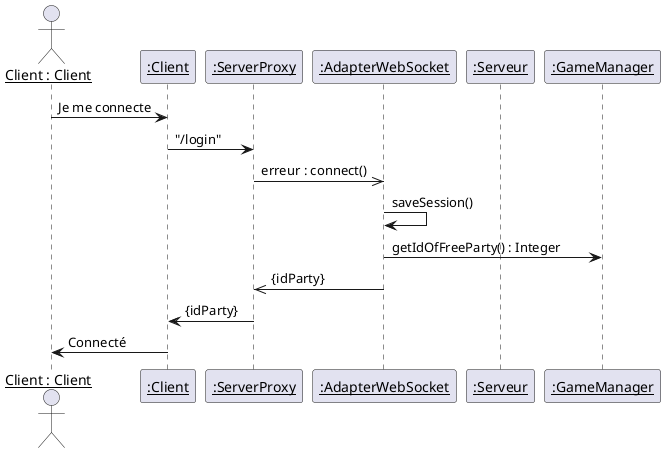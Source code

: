 # Diagrammes de séquence 
# Connexion Client vers Serveur

Pour que le client et le serveur communiquent, il faut une connexion entre ces 2 entités. Pour ce faire, nous utilisons un proxy qui fait le lie entre le TypeScript du client et l'adapter de websocket qui est en Java.

## Connexion d'un client
[plantuml]
....
@startuml

actor "__Client : Client__" as client
participant "__:Client__" as Client
participant "__:ServerProxy__" as ServerProxy
participant "__:AdapterWebSocket__" as AdapterWebSocket
participant "__:Serveur__" as Serveur
participant "__:GameManager__" as GameManager

client -> Client : Je me connecte
Client -> ServerProxy : "/login"
ServerProxy ->> AdapterWebSocket : erreur : connect()
AdapterWebSocket -> AdapterWebSocket : saveSession()
AdapterWebSocket -> GameManager : getIdOfFreeParty() : Integer
AdapterWebSocket ->> ServerProxy : {idParty}
ServerProxy -> Client : {idParty}
Client -> client : Connecté

@enduml
....

[plantuml]
....
@startuml

Client -> ServerProxy : connect("Joueur")
ServerProxy -->> AdapterWebSocket : "Connection"
AdapterWebSocket --> Serveur : connect("Joueur")

@enduml
....



## Echange entre un joueur et la banque/le port
[plantuml]
....

actor "__Nathan : Client__" as nathan
actor "__Autres : Client__" as autres
participant "__:Client__" as Client
participant "__:ServerProxy__" as ServerProxy
participant "__:AdapterWebSocket__" as AdapterWebSocket
participant "__:Serveur__" as Serveur

nathan -> Client : Echanger 4 pierres et 1 brique
Client -> ServerProxy : Erreur : Echanger({"pierre":4}, {"brique":1})
ServerProxy ->> AdapterWebSocket : Echanger({"pierre":4}, {"brique":1})
AdapterWebSocket -> Serveur : Echanger({"pierre":4}, {"brique":1})
AdapterWebSocket ->> ServerProxy : erreur


Serveur -> AdapterWebSocket : result("Nathan perd x ressources")
Serveur -> AdapterWebSocket : result("La/les carte(s) xx")
AdapterWebSocket ->> ServerProxy : result("Nathan perd x ressources")
AdapterWebSocket ->> ServerProxy : result("La/les carte(s) xx")
ServerProxy -> Client : result("Nathan perd x ressources")
ServerProxy -> Client : result("La/les carte(s) xx")
Client -> autres : result("Nathan perd x ressources")
Client -> nathan : result("La/les carte(s) xx")
....

## Echange entre un joueur et un autre joueur
[plantuml]
....

actor "__Nathan : Client__" as nathan
actor "__Sunye : Client__" as sunye
participant "__:Client__" as Client
participant "__:ServerProxy__" as ServerProxy
participant "__:AdapterWebSocket__" as AdapterWebSocket
participant "__:Serveur__" as Serveur

nathan -> Client : Echanger 1 pierre contre 1 brique à Sunye
Client -> ServerProxy : Erreur : Echanger({"pierre":1}, {"brique":1}, "Nathan")
ServerProxy -->> AdapterWebSocket : Echanger({"pierre":1}, {"brique":1}, "Nathan")
AdapterWebSocket -> Serveur : Echanger({"pierre":1}, {"brique":1}, "Nathan")
AdapterWebSocket ->> ServerProxy : error


Serveur -> AdapterWebSocket : result("Nathan te propose un échange avec les ressources 1 pierre contre 1 brique")
AdapterWebSocket -->> ServerProxy : result("Nathan te propose un échange avec les ressources 1 pierre contre 1 brique")
ServerProxy -> Client : result("Nathan te propose un échange avec les ressources 1 pierre contre 1 brique")
Client -> sunye : result("Nathan te propose un échange avec les ressources 1 pierre contre 1 brique")
....

## Achat d'une carte par un Joueur
[plantuml]
....
actor "__Nathan : Client__" as nathan
actor "__Autres : Client__" as autres
participant "__:Client__" as Client
participant "__:ServerProxy__" as ServerProxy
participant "__:AdapterWebSocket__" as AdapterWebSocket
participant "__:Serveur__" as Serveur

nathan -> Client : Acheter une carte
Client -> ServerProxy : Erreur : AcheterCarte()
ServerProxy ->> AdapterWebSocket : AcheterCarte()
AdapterWebSocket -> Serveur : AcheterCarte()
AdapterWebSocket ->> ServerProxy : erreur

Serveur -> AdapterWebSocket : result("Nathan a acheté une carte")
Serveur -> AdapterWebSocket : result("La carte xx")
AdapterWebSocket ->> ServerProxy : result("Nathan a acheté une carte")
AdapterWebSocket ->> ServerProxy : result("La carte xx")
ServerProxy -> Client : result("Nathan a acheté une carte")
ServerProxy -> Client : result("La carte xx")
Client -> autres : result("Nathan a acheté une carte")
Client -> nathan : result("La carte xx")
....

## Un joueur bouge le voleur
[plantuml]
....
actor "__Nathan : Client__" as nathan
actor "__Sunye : Client__" as sunye
actor "__Autres : Client__" as autres
participant "__:Client__" as Client
participant "__:ServerProxy__" as ServerProxy
participant "__:AdapterWebSocket__" as AdapterWebSocket
participant "__:Serveur__" as Serveur

sunye -> Client : Je bouge le voleur sur la case 2 et je prend une carte de Nathan
Client -> ServerProxy : BougerVoleur(map[2], "Nathan")
ServerProxy ->> AdapterWebSocket : Erreur : BougerVoleur(map[2], "Nathan")
AdapterWebSocket -> Serveur : BougerVoleur(map[2], "Nathan")
AdapterWebSocket ->> ServerProxy : erreur


Serveur -> AdapterWebSocket : result("Bouger voleur et Nathan perd une carte et Sunye gagne une carte")
Serveur -> AdapterWebSocket : result("Perdre une carte de la ressource xx et bouger voleur et Sunye gagne une carte")
Serveur -> AdapterWebSocket : result("La ressource volée et bouger voleur et Nathan perd une carte")
AdapterWebSocket ->> ServerProxy : result("Bouger voleur et Nathan perd une carte et Sunye gagne une carte")
AdapterWebSocket ->> ServerProxy : result("Perdre une carte de la ressource xx et bouger voleur et Sunye gagne une carte")
AdapterWebSocket ->> ServerProxy : result("La ressource volée et bouger voleur et Nathan perd une carte")
ServerProxy -> Client : result("Bouger voleur et Nathan perd une carte et Sunye gagne une carte")
ServerProxy -> Client : result("Perdre une carte de la ressource xx et bouger voleur et Sunye gagne une carte")
ServerProxy -> Client : result("La ressource volée et bouger voleur et Nathan perd une carte")
Client -> autres : result("Bouger voleur et Nathan perd une carte et Sunye gagne une carte")
Client -> nathan : result("Perdre une carte de la ressource xx et bouger voleur et Sunye gagne une carte")
Client -> sunye : result("La ressource volée et bouger voleur et Nathan perd une carte")
....

## Un joueur constuit un batiment 
[plantuml]
....
actor "__Nathan : Client__" as nathan
actor "__Autres : Client__" as autres
participant "__:Client__" as Client
participant "__:ServerProxy__" as ServerProxy
participant "__:AdapterWebSocket__" as AdapterWebSocket
participant "__:Serveur__" as Serveur

nathan -> Client : Je construis une colonie en case 2 emplacement 2
Client -> ServerProxy : ConstruireBatiment(Structure.Colonie, map[2].[2])
ServerProxy ->> AdapterWebSocket : Erreur : ConstruireBatiment(Structure.Colonie, map[2].[2])
AdapterWebSocket -> Serveur : ConstruireColonie(typeStructure, emplacement)
AdapterWebSocket ->> ServerProxy : erreur

Serveur -> AdapterWebSocket : result("Placer colonie en case 2, emplacement 2 de Nathan")
AdapterWebSocket ->> ServerProxy : result("Placer colonie en case 2, emplacement 2 de Nathan")
ServerProxy -> Client : result("Placer colonie en case 2, emplacement 2 de Nathan")
Client -> autres : result("Placer colonie en case 2, emplacement 2 de Nathan")
Client -> nathan : result("Placer colonie en case 2, emplacement 2 de Nathan")
....

## Un joueur active une carte
[plantuml]
....
actor "__Nathan : Client__" as nathan
actor "__Autres : Client__" as autres
participant "__:Client__" as Client
participant "__:ServerProxy__" as ServerProxy
participant "__:AdapterWebSocket__" as AdapterWebSocket
participant "__:Serveur__" as Serveur

nathan -> Client : J'active la carte progres
Client -> ServerProxy : UtiliserCarte(CarteDeveloppement.Progres.xx)
ServerProxy ->> AdapterWebSocket : Erreur : UtiliserCarte(CarteDeveloppement.Progres.xx)
AdapterWebSocket -> Serveur : UtiliserCarte(CarteDeveloppement.Progres.xx)
AdapterWebSocket ->> ServerProxy : erreur

Serveur -> AdapterWebSocket : result("Nathan a utilisé une carte progrès avec les actions xxx")
AdapterWebSocket ->> ServerProxy : result("Nathan a utilisé une carte progrès avec les actions xxx")
ServerProxy -> Client : result("Nathan a utilisé une carte progrès avec les actions xxx")
Client -> autres : result("Nathan a utilisé une carte progrès avec les actions xxx")
Client -> nathan : result("Nathan a utilisé une carte progrès avec les actions xxx")
....

## Un joueur a fait 7 (activation du voleur)
[plantuml]
....
actor "__Tout le monde : Client__" as toutLeMonde
participant "__:Client__" as Client
participant "__:ServerProxy__" as ServerProxy
participant "__:AdapterWebSocket__" as AdapterWebSocket
participant "__:Serveur__" as Serveur

Serveur -> Serveur : LancerDés() = 7

Serveur -> AdapterWebSocket : result("Le voleur a été activé et vous perdez la moitié des cartes si plus de 7")
AdapterWebSocket ->> ServerProxy : result("Le voleur a été activé et vous perdez la moitié des cartes si plus de 7")
ServerProxy -> Client : result("Le voleur a été activé et vous perdez la moitié des cartes si plus de 7")


toutLeMonde -> Client : Je jette ces cartes là
Client -> ServerProxy : JeterCartes(xxx)
ServerProxy ->> AdapterWebSocket : Erreur : JeterCartes(xxx)
AdapterWebSocket -> Serveur : JeterCartes(xxx)
AdapterWebSocket ->> ServerProxy : erreur

Serveur -> AdapterWebSocket : result("Le joueur x jette xx cartes, le joueur y jette yy cartes ...")
AdapterWebSocket ->> ServerProxy : result("Le joueur x jette xx cartes, le joueur y jette yy cartes ...")
ServerProxy -> Client : result("Le joueur x jette xx cartes, le joueur y jette yy cartes ...")
Client -> toutLeMonde : result("Le joueur x jette xx cartes, le joueur y jette yy cartes ...")
....

## Un joueur fini son tour et gagne
[plantuml]
....
actor "__Tout le monde : Client__" as toutLeMonde
participant "__:Client__" as Client
participant "__:ServerProxy__" as ServerProxy
participant "__:AdapterWebSocket__" as AdapterWebSocket
participant "__:Serveur__" as Serveur

Serveur -> Serveur : VerifCondiVictoire()

Serveur -> AdapterWebSocket : result("Nathan a gagné")
AdapterWebSocket ->> ServerProxy : result("Nathan a gagné")
ServerProxy -> Client : result("Nathan a gagné")

....

